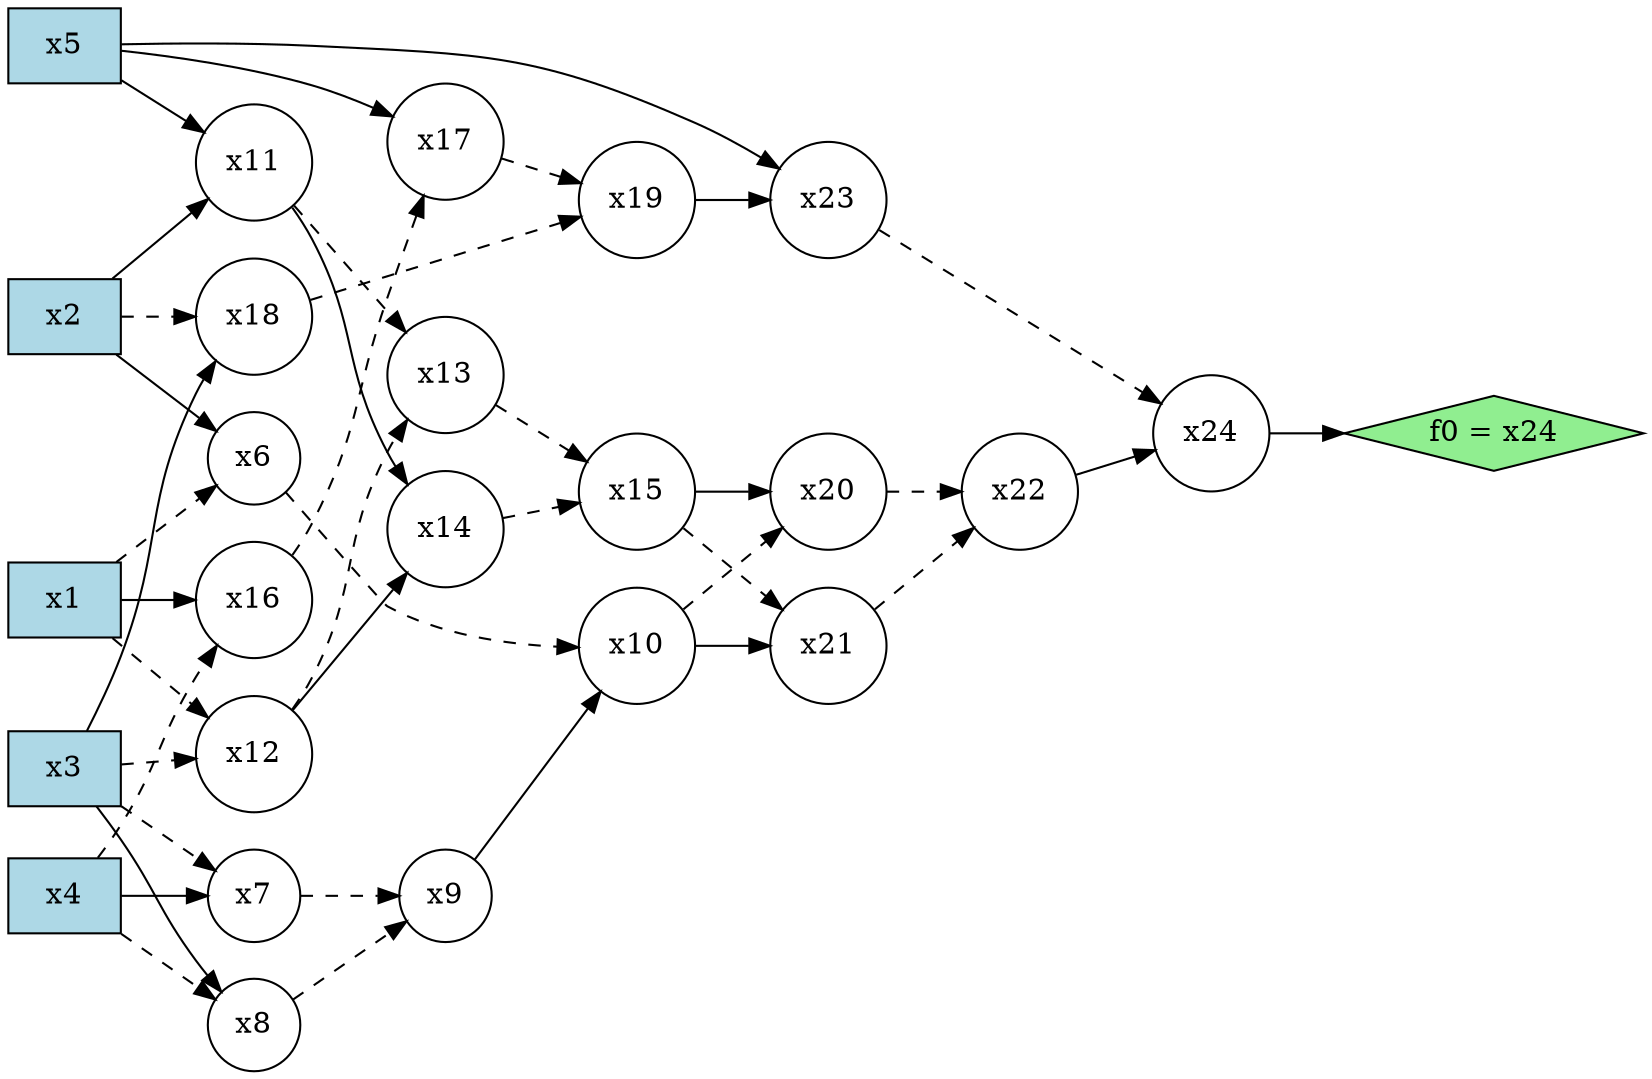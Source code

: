 digraph AIG {
  rankdir=LR;
  node [shape=circle];
  x1 [label="x1", shape=box, style=filled, fillcolor=lightblue];
  x2 [label="x2", shape=box, style=filled, fillcolor=lightblue];
  x3 [label="x3", shape=box, style=filled, fillcolor=lightblue];
  x4 [label="x4", shape=box, style=filled, fillcolor=lightblue];
  x5 [label="x5", shape=box, style=filled, fillcolor=lightblue];
  x8 [label="x8"];
  x3 -> x8 [style=solid];
  x4 -> x8 [style=dashed];
  x10 [label="x10"];
  x6 -> x10 [style=dashed];
  x9 -> x10 [style=solid];
  x17 [label="x17"];
  x5 -> x17 [style=solid];
  x16 -> x17 [style=dashed];
  x20 [label="x20"];
  x10 -> x20 [style=dashed];
  x15 -> x20 [style=solid];
  x24 [label="x24"];
  x22 -> x24 [style=solid];
  x23 -> x24 [style=dashed];
  x13 [label="x13"];
  x11 -> x13 [style=dashed];
  x12 -> x13 [style=dashed];
  x22 [label="x22"];
  x20 -> x22 [style=dashed];
  x21 -> x22 [style=dashed];
  x21 [label="x21"];
  x10 -> x21 [style=solid];
  x15 -> x21 [style=dashed];
  x14 [label="x14"];
  x11 -> x14 [style=solid];
  x12 -> x14 [style=solid];
  x12 [label="x12"];
  x1 -> x12 [style=dashed];
  x3 -> x12 [style=dashed];
  x11 [label="x11"];
  x2 -> x11 [style=solid];
  x5 -> x11 [style=solid];
  x9 [label="x9"];
  x7 -> x9 [style=dashed];
  x8 -> x9 [style=dashed];
  x16 [label="x16"];
  x1 -> x16 [style=solid];
  x4 -> x16 [style=dashed];
  x7 [label="x7"];
  x3 -> x7 [style=dashed];
  x4 -> x7 [style=solid];
  x6 [label="x6"];
  x1 -> x6 [style=dashed];
  x2 -> x6 [style=solid];
  x18 [label="x18"];
  x2 -> x18 [style=dashed];
  x3 -> x18 [style=solid];
  x19 [label="x19"];
  x17 -> x19 [style=dashed];
  x18 -> x19 [style=dashed];
  x15 [label="x15"];
  x13 -> x15 [style=dashed];
  x14 -> x15 [style=dashed];
  x23 [label="x23"];
  x5 -> x23 [style=solid];
  x19 -> x23 [style=solid];
  f0 [label="f0 = x24", shape=diamond, style=filled, fillcolor=lightgreen];
  x24 -> f0 [style=solid];
}
